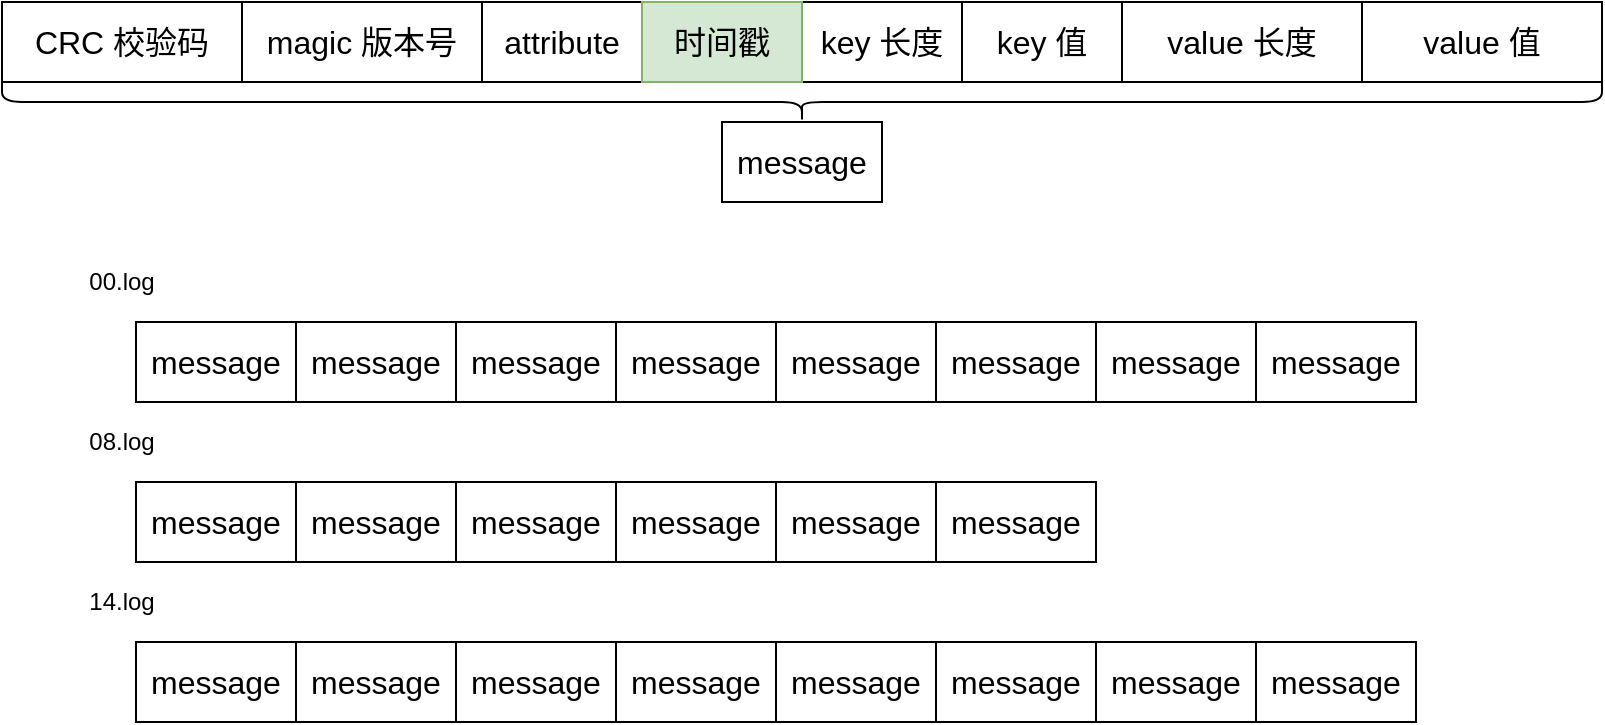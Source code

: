 <mxfile version="12.5.3" type="device"><diagram id="EdVzfP_dpHktEKwq30bJ" name="第 1 页"><mxGraphModel dx="1187" dy="820" grid="1" gridSize="10" guides="1" tooltips="1" connect="1" arrows="1" fold="1" page="1" pageScale="1" pageWidth="827" pageHeight="1169" math="0" shadow="0"><root><mxCell id="0"/><mxCell id="1" parent="0"/><mxCell id="Z1OPirI_vXC4pqbVdj2o-1" value="&lt;font style=&quot;font-size: 16px&quot;&gt;CRC 校验码&lt;/font&gt;" style="rounded=0;whiteSpace=wrap;html=1;" parent="1" vertex="1"><mxGeometry x="13" y="160" width="120" height="40" as="geometry"/></mxCell><mxCell id="Z1OPirI_vXC4pqbVdj2o-2" value="&lt;font style=&quot;font-size: 16px&quot;&gt;magic 版本号&lt;/font&gt;" style="rounded=0;whiteSpace=wrap;html=1;" parent="1" vertex="1"><mxGeometry x="133" y="160" width="120" height="40" as="geometry"/></mxCell><mxCell id="Z1OPirI_vXC4pqbVdj2o-3" value="&lt;font style=&quot;font-size: 16px&quot;&gt;attribute&lt;/font&gt;" style="rounded=0;whiteSpace=wrap;html=1;" parent="1" vertex="1"><mxGeometry x="253" y="160" width="80" height="40" as="geometry"/></mxCell><mxCell id="Z1OPirI_vXC4pqbVdj2o-4" value="&lt;font style=&quot;font-size: 16px&quot;&gt;key 长度&lt;/font&gt;" style="rounded=0;whiteSpace=wrap;html=1;" parent="1" vertex="1"><mxGeometry x="413" y="160" width="80" height="40" as="geometry"/></mxCell><mxCell id="Z1OPirI_vXC4pqbVdj2o-5" value="&lt;font style=&quot;font-size: 16px&quot;&gt;key 值&lt;/font&gt;" style="rounded=0;whiteSpace=wrap;html=1;" parent="1" vertex="1"><mxGeometry x="493" y="160" width="80" height="40" as="geometry"/></mxCell><mxCell id="Z1OPirI_vXC4pqbVdj2o-6" value="&lt;font style=&quot;font-size: 16px&quot;&gt;value 长度&lt;/font&gt;" style="rounded=0;whiteSpace=wrap;html=1;" parent="1" vertex="1"><mxGeometry x="573" y="160" width="120" height="40" as="geometry"/></mxCell><mxCell id="Z1OPirI_vXC4pqbVdj2o-7" value="&lt;font style=&quot;font-size: 16px&quot;&gt;value 值&lt;/font&gt;" style="rounded=0;whiteSpace=wrap;html=1;" parent="1" vertex="1"><mxGeometry x="693" y="160" width="120" height="40" as="geometry"/></mxCell><mxCell id="p2eFl255wbC4qFhT0Kh4-1" value="&lt;font style=&quot;font-size: 16px&quot;&gt;时间戳&lt;/font&gt;" style="rounded=0;whiteSpace=wrap;html=1;fillColor=#d5e8d4;strokeColor=#82b366;" vertex="1" parent="1"><mxGeometry x="333" y="160" width="80" height="40" as="geometry"/></mxCell><mxCell id="p2eFl255wbC4qFhT0Kh4-26" value="" style="shape=curlyBracket;whiteSpace=wrap;html=1;rounded=1;rotation=-90;" vertex="1" parent="1"><mxGeometry x="403" y="-190" width="20" height="800" as="geometry"/></mxCell><mxCell id="p2eFl255wbC4qFhT0Kh4-27" value="&lt;font style=&quot;font-size: 16px&quot;&gt;message&lt;/font&gt;" style="rounded=0;whiteSpace=wrap;html=1;" vertex="1" parent="1"><mxGeometry x="373" y="220" width="80" height="40" as="geometry"/></mxCell><mxCell id="p2eFl255wbC4qFhT0Kh4-28" value="&lt;font style=&quot;font-size: 16px&quot;&gt;message&lt;/font&gt;" style="rounded=0;whiteSpace=wrap;html=1;" vertex="1" parent="1"><mxGeometry x="80" y="320" width="80" height="40" as="geometry"/></mxCell><mxCell id="p2eFl255wbC4qFhT0Kh4-29" value="&lt;font style=&quot;font-size: 16px&quot;&gt;message&lt;/font&gt;" style="rounded=0;whiteSpace=wrap;html=1;" vertex="1" parent="1"><mxGeometry x="160" y="320" width="80" height="40" as="geometry"/></mxCell><mxCell id="p2eFl255wbC4qFhT0Kh4-30" value="&lt;font style=&quot;font-size: 16px&quot;&gt;message&lt;/font&gt;" style="rounded=0;whiteSpace=wrap;html=1;" vertex="1" parent="1"><mxGeometry x="240" y="320" width="80" height="40" as="geometry"/></mxCell><mxCell id="p2eFl255wbC4qFhT0Kh4-31" value="&lt;font style=&quot;font-size: 16px&quot;&gt;message&lt;/font&gt;" style="rounded=0;whiteSpace=wrap;html=1;" vertex="1" parent="1"><mxGeometry x="320" y="320" width="80" height="40" as="geometry"/></mxCell><mxCell id="p2eFl255wbC4qFhT0Kh4-32" value="&lt;font style=&quot;font-size: 16px&quot;&gt;message&lt;/font&gt;" style="rounded=0;whiteSpace=wrap;html=1;" vertex="1" parent="1"><mxGeometry x="400" y="320" width="80" height="40" as="geometry"/></mxCell><mxCell id="p2eFl255wbC4qFhT0Kh4-33" value="&lt;font style=&quot;font-size: 16px&quot;&gt;message&lt;/font&gt;" style="rounded=0;whiteSpace=wrap;html=1;" vertex="1" parent="1"><mxGeometry x="480" y="320" width="80" height="40" as="geometry"/></mxCell><mxCell id="p2eFl255wbC4qFhT0Kh4-34" value="&lt;font style=&quot;font-size: 16px&quot;&gt;message&lt;/font&gt;" style="rounded=0;whiteSpace=wrap;html=1;" vertex="1" parent="1"><mxGeometry x="560" y="320" width="80" height="40" as="geometry"/></mxCell><mxCell id="p2eFl255wbC4qFhT0Kh4-35" value="&lt;font style=&quot;font-size: 16px&quot;&gt;message&lt;/font&gt;" style="rounded=0;whiteSpace=wrap;html=1;" vertex="1" parent="1"><mxGeometry x="640" y="320" width="80" height="40" as="geometry"/></mxCell><mxCell id="p2eFl255wbC4qFhT0Kh4-36" value="00.log" style="text;html=1;strokeColor=none;fillColor=none;align=center;verticalAlign=middle;whiteSpace=wrap;rounded=0;" vertex="1" parent="1"><mxGeometry x="53" y="290" width="40" height="20" as="geometry"/></mxCell><mxCell id="p2eFl255wbC4qFhT0Kh4-37" value="&lt;font style=&quot;font-size: 16px&quot;&gt;message&lt;/font&gt;" style="rounded=0;whiteSpace=wrap;html=1;" vertex="1" parent="1"><mxGeometry x="80" y="400" width="80" height="40" as="geometry"/></mxCell><mxCell id="p2eFl255wbC4qFhT0Kh4-38" value="&lt;font style=&quot;font-size: 16px&quot;&gt;message&lt;/font&gt;" style="rounded=0;whiteSpace=wrap;html=1;" vertex="1" parent="1"><mxGeometry x="160" y="400" width="80" height="40" as="geometry"/></mxCell><mxCell id="p2eFl255wbC4qFhT0Kh4-39" value="&lt;font style=&quot;font-size: 16px&quot;&gt;message&lt;/font&gt;" style="rounded=0;whiteSpace=wrap;html=1;" vertex="1" parent="1"><mxGeometry x="240" y="400" width="80" height="40" as="geometry"/></mxCell><mxCell id="p2eFl255wbC4qFhT0Kh4-40" value="&lt;font style=&quot;font-size: 16px&quot;&gt;message&lt;/font&gt;" style="rounded=0;whiteSpace=wrap;html=1;" vertex="1" parent="1"><mxGeometry x="320" y="400" width="80" height="40" as="geometry"/></mxCell><mxCell id="p2eFl255wbC4qFhT0Kh4-41" value="&lt;font style=&quot;font-size: 16px&quot;&gt;message&lt;/font&gt;" style="rounded=0;whiteSpace=wrap;html=1;" vertex="1" parent="1"><mxGeometry x="400" y="400" width="80" height="40" as="geometry"/></mxCell><mxCell id="p2eFl255wbC4qFhT0Kh4-42" value="&lt;font style=&quot;font-size: 16px&quot;&gt;message&lt;/font&gt;" style="rounded=0;whiteSpace=wrap;html=1;" vertex="1" parent="1"><mxGeometry x="480" y="400" width="80" height="40" as="geometry"/></mxCell><mxCell id="p2eFl255wbC4qFhT0Kh4-45" value="08.log" style="text;html=1;strokeColor=none;fillColor=none;align=center;verticalAlign=middle;whiteSpace=wrap;rounded=0;" vertex="1" parent="1"><mxGeometry x="53" y="370" width="40" height="20" as="geometry"/></mxCell><mxCell id="p2eFl255wbC4qFhT0Kh4-46" value="&lt;font style=&quot;font-size: 16px&quot;&gt;message&lt;/font&gt;" style="rounded=0;whiteSpace=wrap;html=1;" vertex="1" parent="1"><mxGeometry x="80" y="480" width="80" height="40" as="geometry"/></mxCell><mxCell id="p2eFl255wbC4qFhT0Kh4-47" value="&lt;font style=&quot;font-size: 16px&quot;&gt;message&lt;/font&gt;" style="rounded=0;whiteSpace=wrap;html=1;" vertex="1" parent="1"><mxGeometry x="160" y="480" width="80" height="40" as="geometry"/></mxCell><mxCell id="p2eFl255wbC4qFhT0Kh4-48" value="&lt;font style=&quot;font-size: 16px&quot;&gt;message&lt;/font&gt;" style="rounded=0;whiteSpace=wrap;html=1;" vertex="1" parent="1"><mxGeometry x="240" y="480" width="80" height="40" as="geometry"/></mxCell><mxCell id="p2eFl255wbC4qFhT0Kh4-49" value="&lt;font style=&quot;font-size: 16px&quot;&gt;message&lt;/font&gt;" style="rounded=0;whiteSpace=wrap;html=1;" vertex="1" parent="1"><mxGeometry x="320" y="480" width="80" height="40" as="geometry"/></mxCell><mxCell id="p2eFl255wbC4qFhT0Kh4-50" value="&lt;font style=&quot;font-size: 16px&quot;&gt;message&lt;/font&gt;" style="rounded=0;whiteSpace=wrap;html=1;" vertex="1" parent="1"><mxGeometry x="400" y="480" width="80" height="40" as="geometry"/></mxCell><mxCell id="p2eFl255wbC4qFhT0Kh4-51" value="&lt;font style=&quot;font-size: 16px&quot;&gt;message&lt;/font&gt;" style="rounded=0;whiteSpace=wrap;html=1;" vertex="1" parent="1"><mxGeometry x="480" y="480" width="80" height="40" as="geometry"/></mxCell><mxCell id="p2eFl255wbC4qFhT0Kh4-52" value="&lt;font style=&quot;font-size: 16px&quot;&gt;message&lt;/font&gt;" style="rounded=0;whiteSpace=wrap;html=1;" vertex="1" parent="1"><mxGeometry x="560" y="480" width="80" height="40" as="geometry"/></mxCell><mxCell id="p2eFl255wbC4qFhT0Kh4-53" value="&lt;font style=&quot;font-size: 16px&quot;&gt;message&lt;/font&gt;" style="rounded=0;whiteSpace=wrap;html=1;" vertex="1" parent="1"><mxGeometry x="640" y="480" width="80" height="40" as="geometry"/></mxCell><mxCell id="p2eFl255wbC4qFhT0Kh4-54" value="14.log" style="text;html=1;strokeColor=none;fillColor=none;align=center;verticalAlign=middle;whiteSpace=wrap;rounded=0;" vertex="1" parent="1"><mxGeometry x="53" y="450" width="40" height="20" as="geometry"/></mxCell></root></mxGraphModel></diagram></mxfile>